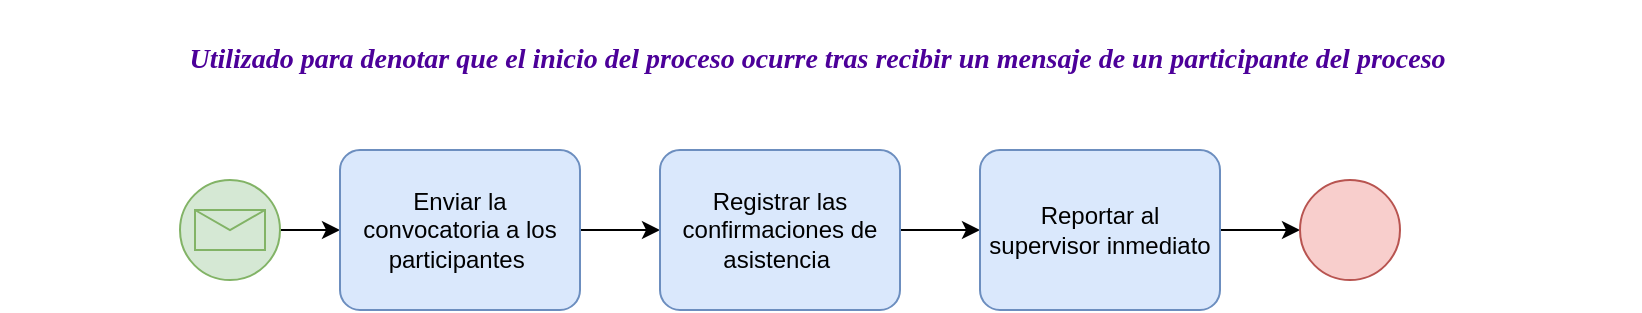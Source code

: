 <mxfile version="20.8.10" type="device"><diagram name="Página-1" id="DVXr5T1aeoazelRGZ2f-"><mxGraphModel dx="864" dy="516" grid="1" gridSize="10" guides="1" tooltips="1" connect="1" arrows="1" fold="1" page="1" pageScale="1" pageWidth="827" pageHeight="1169" math="0" shadow="0"><root><mxCell id="0"/><mxCell id="1" parent="0"/><mxCell id="ehLYMVI9YaqQ5oSe7CZ9-7" style="edgeStyle=orthogonalEdgeStyle;rounded=0;orthogonalLoop=1;jettySize=auto;html=1;" parent="1" source="ehLYMVI9YaqQ5oSe7CZ9-2" target="ehLYMVI9YaqQ5oSe7CZ9-3" edge="1"><mxGeometry relative="1" as="geometry"/></mxCell><mxCell id="ehLYMVI9YaqQ5oSe7CZ9-2" value="" style="points=[[0.145,0.145,0],[0.5,0,0],[0.855,0.145,0],[1,0.5,0],[0.855,0.855,0],[0.5,1,0],[0.145,0.855,0],[0,0.5,0]];shape=mxgraph.bpmn.event;html=1;verticalLabelPosition=bottom;labelBackgroundColor=#ffffff;verticalAlign=top;align=center;perimeter=ellipsePerimeter;outlineConnect=0;aspect=fixed;outline=standard;symbol=message;fillColor=#d5e8d4;strokeColor=#82b366;" parent="1" vertex="1"><mxGeometry x="120" y="240" width="50" height="50" as="geometry"/></mxCell><mxCell id="ehLYMVI9YaqQ5oSe7CZ9-8" style="edgeStyle=orthogonalEdgeStyle;rounded=0;orthogonalLoop=1;jettySize=auto;html=1;entryX=0;entryY=0.5;entryDx=0;entryDy=0;entryPerimeter=0;" parent="1" source="ehLYMVI9YaqQ5oSe7CZ9-3" target="ehLYMVI9YaqQ5oSe7CZ9-4" edge="1"><mxGeometry relative="1" as="geometry"/></mxCell><mxCell id="ehLYMVI9YaqQ5oSe7CZ9-3" value="Enviar la convocatoria a los participantes&amp;nbsp;" style="points=[[0.25,0,0],[0.5,0,0],[0.75,0,0],[1,0.25,0],[1,0.5,0],[1,0.75,0],[0.75,1,0],[0.5,1,0],[0.25,1,0],[0,0.75,0],[0,0.5,0],[0,0.25,0]];shape=mxgraph.bpmn.task;whiteSpace=wrap;rectStyle=rounded;size=10;html=1;taskMarker=abstract;fillColor=#dae8fc;strokeColor=#6c8ebf;" parent="1" vertex="1"><mxGeometry x="200" y="225" width="120" height="80" as="geometry"/></mxCell><mxCell id="ehLYMVI9YaqQ5oSe7CZ9-9" style="edgeStyle=orthogonalEdgeStyle;rounded=0;orthogonalLoop=1;jettySize=auto;html=1;" parent="1" source="ehLYMVI9YaqQ5oSe7CZ9-4" target="ehLYMVI9YaqQ5oSe7CZ9-5" edge="1"><mxGeometry relative="1" as="geometry"/></mxCell><mxCell id="ehLYMVI9YaqQ5oSe7CZ9-4" value="Registrar las confirmaciones de asistencia&amp;nbsp;" style="points=[[0.25,0,0],[0.5,0,0],[0.75,0,0],[1,0.25,0],[1,0.5,0],[1,0.75,0],[0.75,1,0],[0.5,1,0],[0.25,1,0],[0,0.75,0],[0,0.5,0],[0,0.25,0]];shape=mxgraph.bpmn.task;whiteSpace=wrap;rectStyle=rounded;size=10;html=1;taskMarker=abstract;fillColor=#dae8fc;strokeColor=#6c8ebf;" parent="1" vertex="1"><mxGeometry x="360" y="225" width="120" height="80" as="geometry"/></mxCell><mxCell id="ehLYMVI9YaqQ5oSe7CZ9-10" style="edgeStyle=orthogonalEdgeStyle;rounded=0;orthogonalLoop=1;jettySize=auto;html=1;entryX=0;entryY=0.5;entryDx=0;entryDy=0;entryPerimeter=0;" parent="1" source="ehLYMVI9YaqQ5oSe7CZ9-5" target="ehLYMVI9YaqQ5oSe7CZ9-6" edge="1"><mxGeometry relative="1" as="geometry"/></mxCell><mxCell id="ehLYMVI9YaqQ5oSe7CZ9-5" value="Reportar al supervisor inmediato" style="points=[[0.25,0,0],[0.5,0,0],[0.75,0,0],[1,0.25,0],[1,0.5,0],[1,0.75,0],[0.75,1,0],[0.5,1,0],[0.25,1,0],[0,0.75,0],[0,0.5,0],[0,0.25,0]];shape=mxgraph.bpmn.task;whiteSpace=wrap;rectStyle=rounded;size=10;html=1;taskMarker=abstract;fillColor=#dae8fc;strokeColor=#6c8ebf;" parent="1" vertex="1"><mxGeometry x="520" y="225" width="120" height="80" as="geometry"/></mxCell><mxCell id="ehLYMVI9YaqQ5oSe7CZ9-6" value="" style="points=[[0.145,0.145,0],[0.5,0,0],[0.855,0.145,0],[1,0.5,0],[0.855,0.855,0],[0.5,1,0],[0.145,0.855,0],[0,0.5,0]];shape=mxgraph.bpmn.event;html=1;verticalLabelPosition=bottom;labelBackgroundColor=#ffffff;verticalAlign=top;align=center;perimeter=ellipsePerimeter;outlineConnect=0;aspect=fixed;outline=standard;symbol=general;fillColor=#f8cecc;strokeColor=#b85450;" parent="1" vertex="1"><mxGeometry x="680" y="240" width="50" height="50" as="geometry"/></mxCell><mxCell id="hY5xSl106Mx7X91ZXHzx-1" value="&lt;h4&gt;&lt;i&gt;&lt;font color=&quot;#4c0099&quot; face=&quot;Georgia&quot; style=&quot;font-size: 14px;&quot;&gt;&lt;b style=&quot;&quot;&gt;Utilizado para denotar que el inicio del proceso ocurre tras recibir un mensaje de un participante del proceso&amp;nbsp;&lt;/b&gt;&lt;/font&gt;&lt;/i&gt;&lt;/h4&gt;" style="text;html=1;align=center;verticalAlign=middle;resizable=0;points=[];autosize=1;strokeColor=none;fillColor=none;" vertex="1" parent="1"><mxGeometry x="30" y="150" width="820" height="60" as="geometry"/></mxCell></root></mxGraphModel></diagram></mxfile>